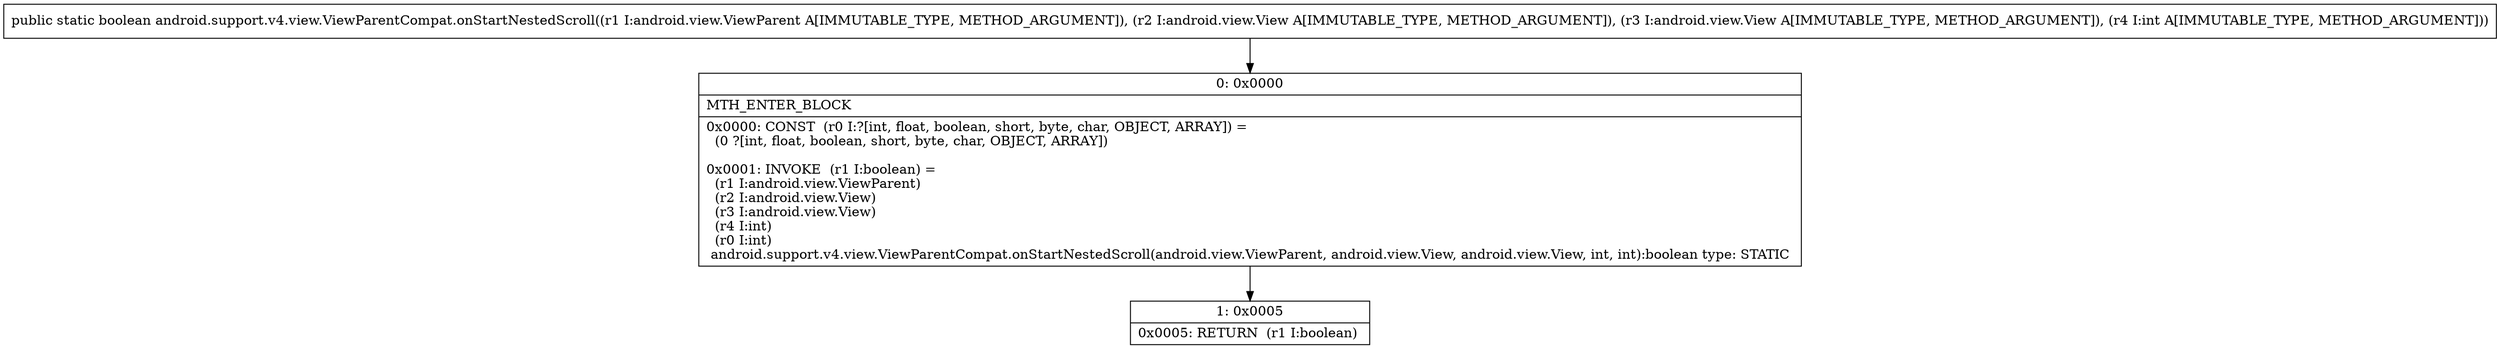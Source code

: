 digraph "CFG forandroid.support.v4.view.ViewParentCompat.onStartNestedScroll(Landroid\/view\/ViewParent;Landroid\/view\/View;Landroid\/view\/View;I)Z" {
Node_0 [shape=record,label="{0\:\ 0x0000|MTH_ENTER_BLOCK\l|0x0000: CONST  (r0 I:?[int, float, boolean, short, byte, char, OBJECT, ARRAY]) = \l  (0 ?[int, float, boolean, short, byte, char, OBJECT, ARRAY])\l \l0x0001: INVOKE  (r1 I:boolean) = \l  (r1 I:android.view.ViewParent)\l  (r2 I:android.view.View)\l  (r3 I:android.view.View)\l  (r4 I:int)\l  (r0 I:int)\l android.support.v4.view.ViewParentCompat.onStartNestedScroll(android.view.ViewParent, android.view.View, android.view.View, int, int):boolean type: STATIC \l}"];
Node_1 [shape=record,label="{1\:\ 0x0005|0x0005: RETURN  (r1 I:boolean) \l}"];
MethodNode[shape=record,label="{public static boolean android.support.v4.view.ViewParentCompat.onStartNestedScroll((r1 I:android.view.ViewParent A[IMMUTABLE_TYPE, METHOD_ARGUMENT]), (r2 I:android.view.View A[IMMUTABLE_TYPE, METHOD_ARGUMENT]), (r3 I:android.view.View A[IMMUTABLE_TYPE, METHOD_ARGUMENT]), (r4 I:int A[IMMUTABLE_TYPE, METHOD_ARGUMENT])) }"];
MethodNode -> Node_0;
Node_0 -> Node_1;
}

